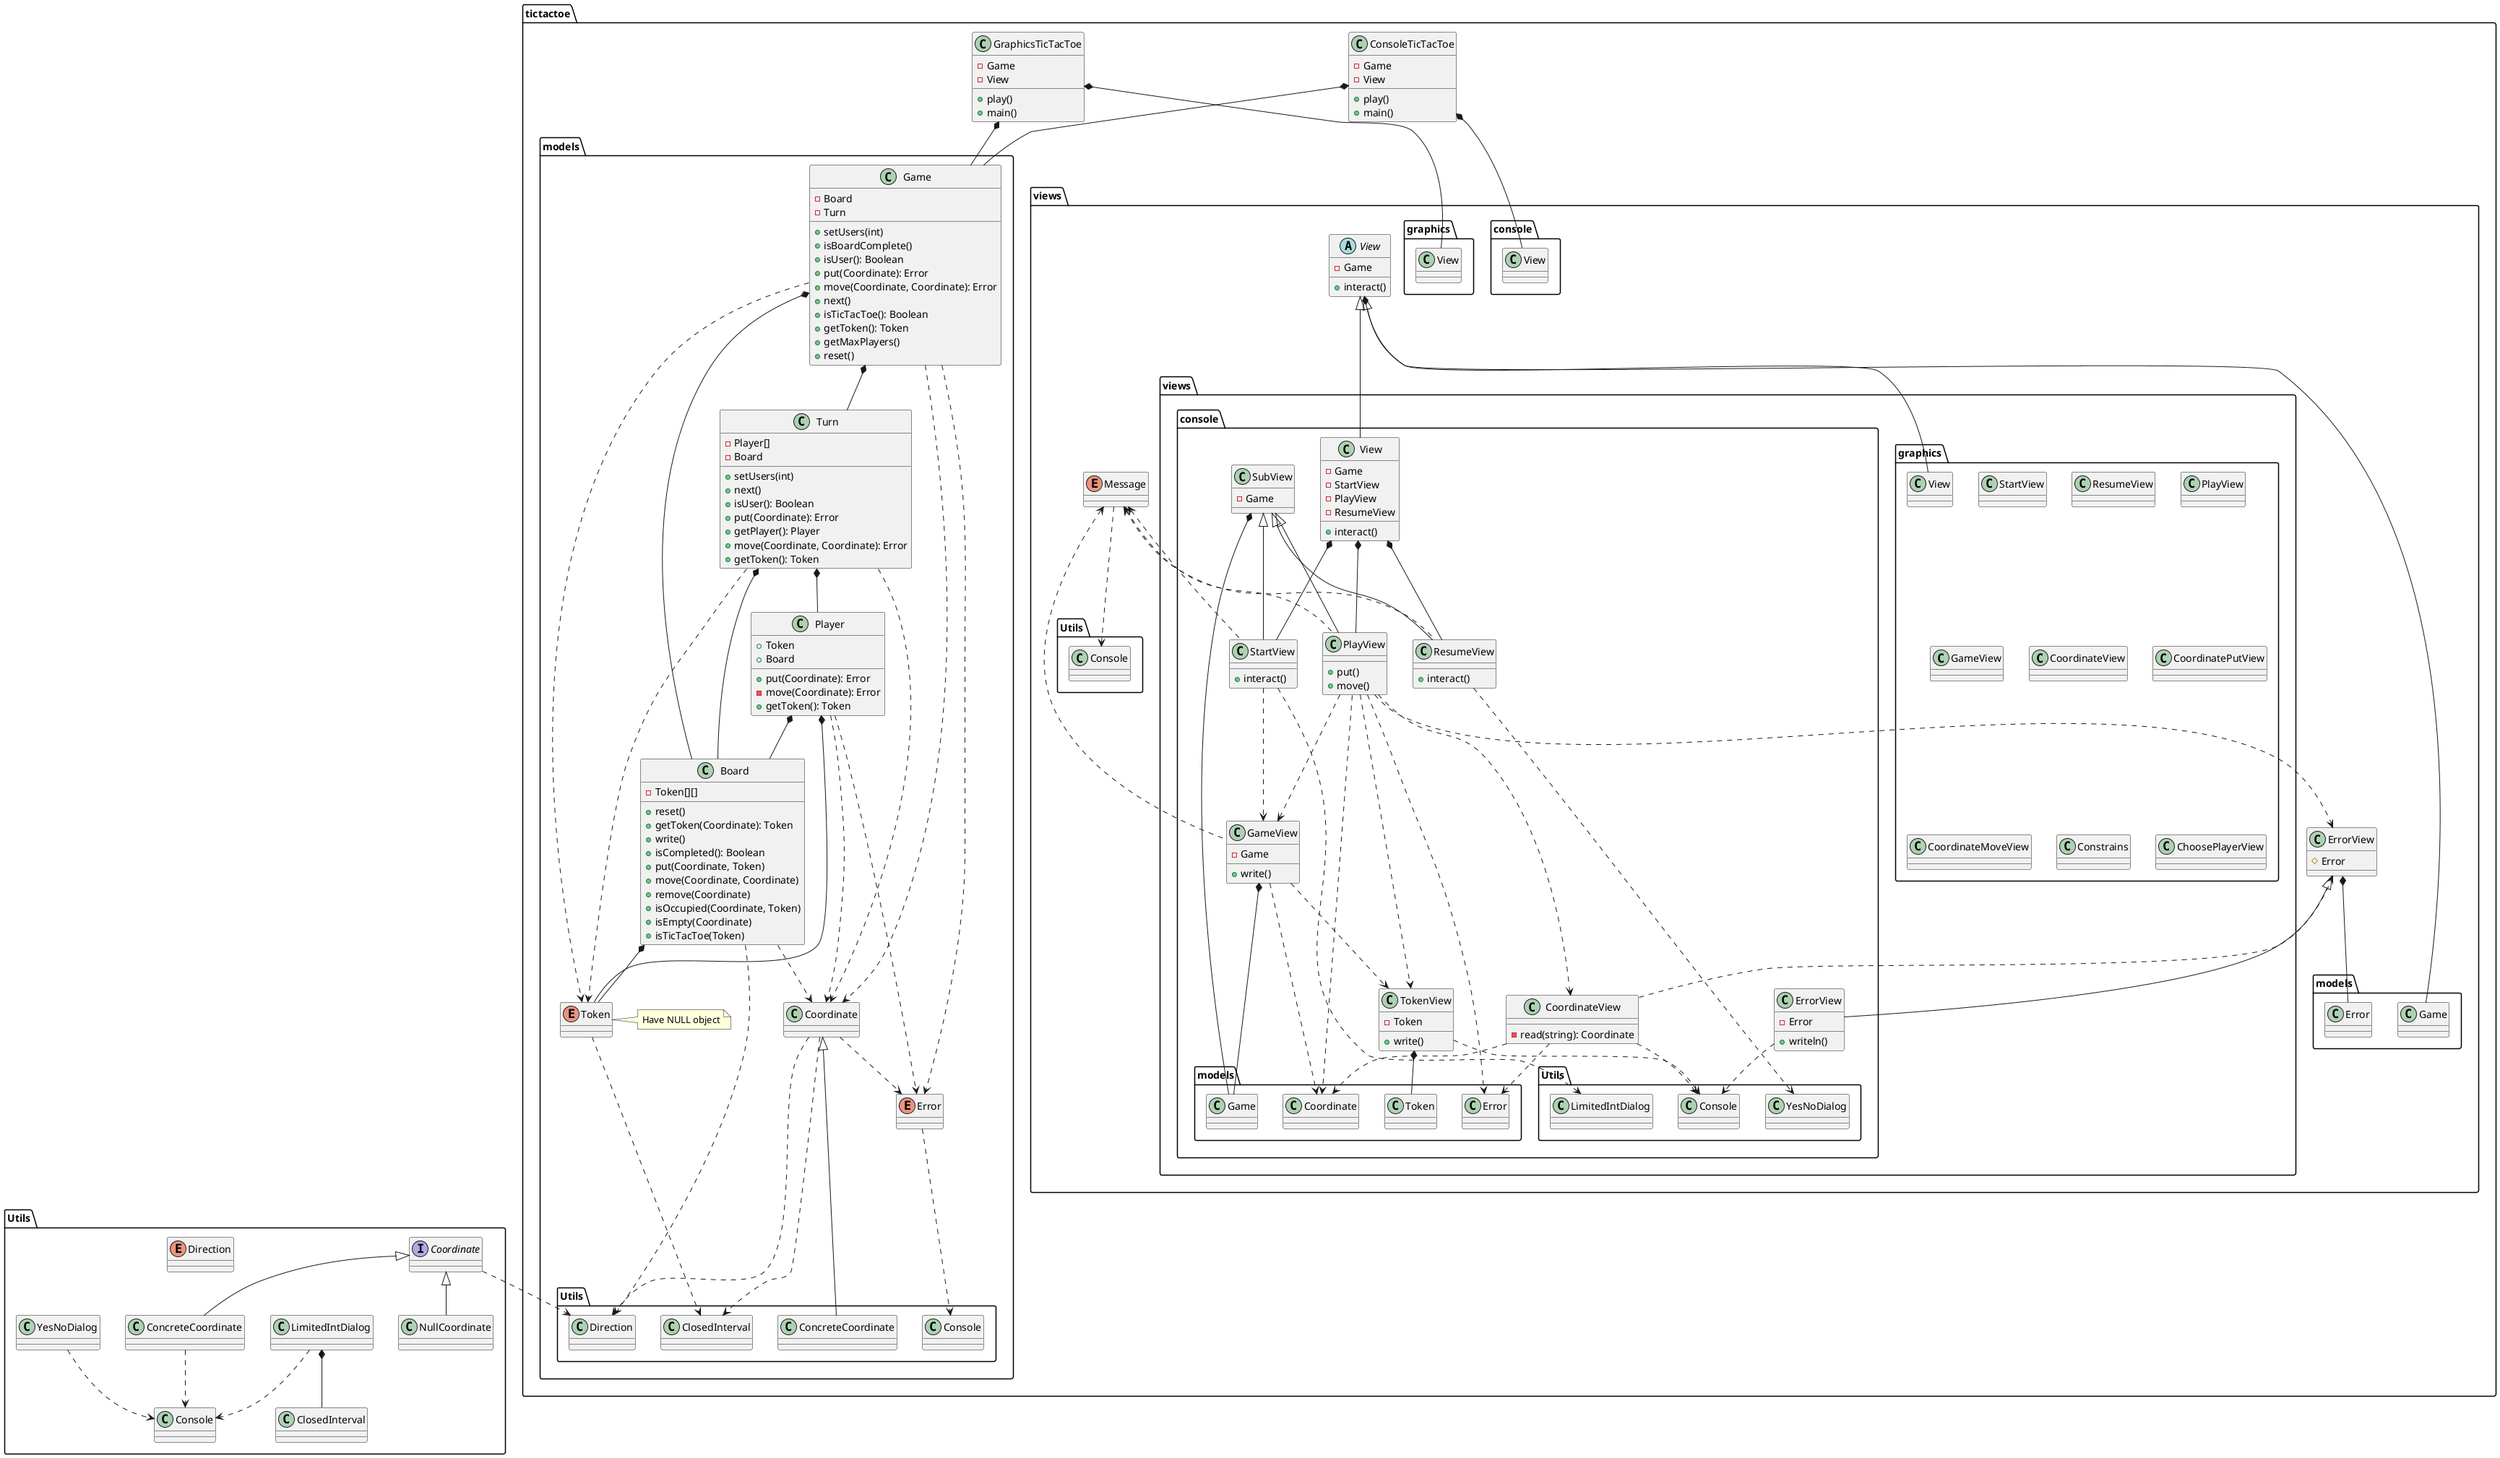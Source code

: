 @startuml DomainModel
namespace tictactoe {

    Class ConsoleTicTacToe{
        - Game
        - View 
        + play()
        + main()
    }
    ConsoleTicTacToe *-- models.Game
    ConsoleTicTacToe *-- views.console.View
    Class GraphicsTicTacToe{
        - Game
        - View 
        + play()
        + main()
    }
    GraphicsTicTacToe *-- models.Game
    GraphicsTicTacToe *-- views.graphics.View
    
    namespace models{
        Class Game{
            - Board
            - Turn
            + setUsers(int)
            + isBoardComplete()
            + isUser(): Boolean
            + put(Coordinate): Error
            + move(Coordinate, Coordinate): Error
            + next()
            + isTicTacToe(): Boolean
            + getToken(): Token
            + getMaxPlayers()
            + reset()
        }
        Game *-- Board
        Game *-- Turn
        Game ..> Error
        Game ..> Coordinate
        Game ..> Token

        Class Board{
            - Token[][]
            + reset()
            + getToken(Coordinate): Token
            + write()
            + isCompleted(): Boolean
            + put(Coordinate, Token)
            + move(Coordinate, Coordinate)
            + remove(Coordinate)
            + isOccupied(Coordinate, Token)
            + isEmpty(Coordinate)
            + isTicTacToe(Token)
        }
        Board *-- Token
        Board ..> Coordinate
        Board ...> Utils.Direction

        Class Coordinate
        Coordinate <|-- Utils.ConcreteCoordinate
        Coordinate ...> Utils.Direction
        Coordinate ...> Utils.ClosedInterval
        Coordinate ..> Error

        enum Error
        Error ...> Utils.Console

        Class Player{
            + Token
            + Board
            + put(Coordinate): Error
            - move(Coordinate): Error
            + getToken(): Token
        }
        Player *-- Token
        Player *-- Board
        Player ..> Coordinate
        Player ..> Error

        enum Token
        note right: Have NULL object
        Token ...> Utils.ClosedInterval

        Class Turn {
            - Player[]
            - Board
            + setUsers(int)
            + next()
            + isUser(): Boolean
            + put(Coordinate): Error
            + getPlayer(): Player
            + move(Coordinate, Coordinate): Error
            + getToken(): Token
        }
        Turn *-- Board
        Turn *-- Player
        Turn ..> Token
        Turn ..> Coordinate
    }

    namespace views{
        abstract Class View{
            - Game
            + interact()
        }
        View *-- models.Game
        enum Message
        Message ..> Utils.Console
        Class ErrorView{
            # Error
        }
        ErrorView *-- models.Error
        namespace views.console{
            Class View{
                - Game
                - StartView
                - PlayView
                - ResumeView
                + interact()
            }
            View *-- StartView
            View *-- PlayView
            View *-- ResumeView
            Class SubView{
                    - Game
            }
            SubView *--- models.Game
            SubView <|-- StartView
            SubView <|-- PlayView
            SubView <|-- ResumeView    
            Class StartView{
                    + interact()
            }
            StartView ..> Utils.LimitedIntDialog
            StartView ..> GameView
            Class PlayView{
                    + put()
                    + move()
            }
            PlayView ..> models.Error
            PlayView ..> models.Coordinate
            PlayView ..> TokenView
            PlayView ..> ErrorView
            PlayView ..> GameView
            PlayView ..> CoordinateView 
            Class ResumeView{
                    + interact()
            }
            ResumeView ..> Utils.YesNoDialog
            
            Class CoordinateView{
                    - read(string): Coordinate
            }
            CoordinateView ..> models.Coordinate
            CoordinateView ..> models.Error
            CoordinateView ..> Utils.Console
            CoordinateView ..> ErrorView  
            Class TokenView{
                    - Token
                    + write()
            }
            TokenView *-- models.Token
            TokenView ..> Utils.Console
            Class ErrorView{
                    - Error
                    + writeln()
            }
            
            ErrorView ..> Utils.Console
            Class GameView{
                    - Game
                    + write()
            }
            GameView *-- models.Game
            GameView ..> models.Coordinate
            GameView ..> TokenView               
        }
        namespace views.graphics{
            Class View
            Class StartView
            Class ResumeView
            Class PlayView
            Class GameView
            Class CoordinateView
            Class CoordinatePutView
            Class CoordinateMoveView
            Class Constrains
            Class ChoosePlayerView
        }
        View <|-- views.console.View
        View <|-- views.graphics.View
        ErrorView <|-- views.console.ErrorView
        Message <.. views.console.StartView
        Message <.. views.console.GameView
        Message <.. views.console.ResumeView
        Message <.. views.console.PlayView
    }
}

namespace Utils {
    Class ClosedInterval
    Class ConcreteCoordinate
    ConcreteCoordinate ..> Console
    Class Console 
    interface Coordinate 
    Coordinate ..> Direction
    enum Direction
    Class LimitedIntDialog
    LimitedIntDialog *-- ClosedInterval
    LimitedIntDialog ..> Console
    Class NullCoordinate
    Coordinate <|-- NullCoordinate
    Coordinate <|-- ConcreteCoordinate
    Class YesNoDialog
    YesNoDialog ..> Console
}
@enduml